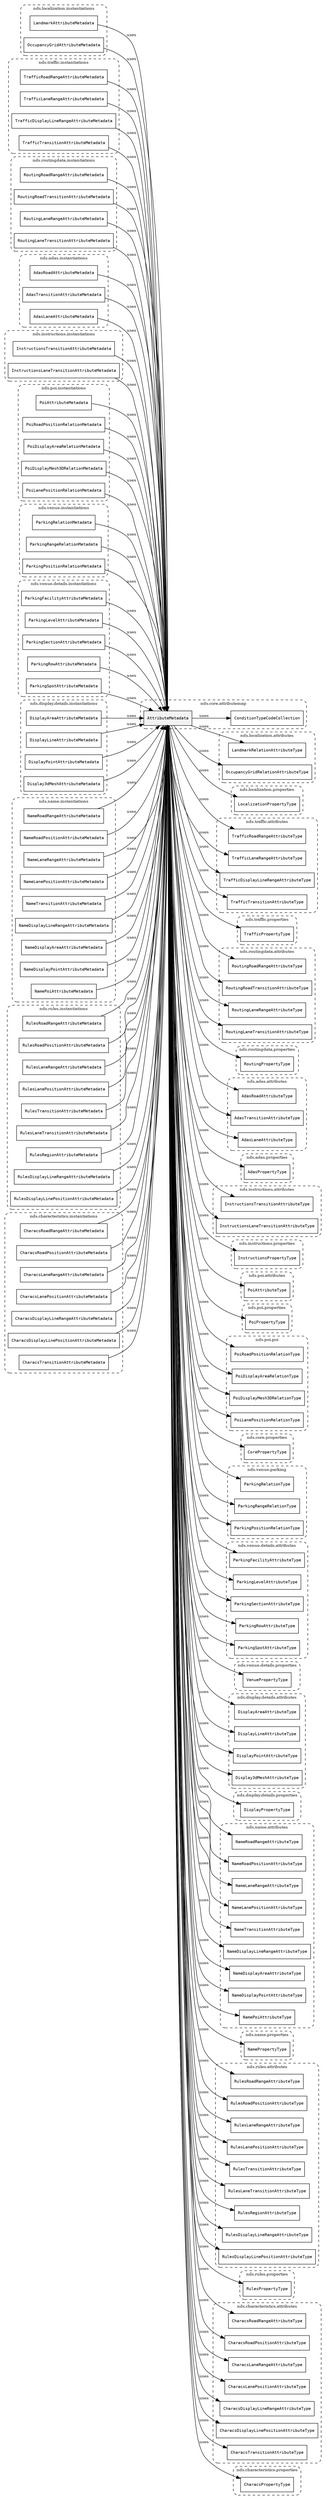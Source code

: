 /**
 * This dot file creates symbol collaboration diagram for AttributeMetadata.
 */
digraph ZSERIO
{
    node [shape=box, fontsize=10];
    rankdir="LR";
    fontsize=10;
    tooltip="AttributeMetadata collaboration diagram";

    subgraph "cluster_nds.core.attributemap"
    {
        style="dashed, rounded";
        label="nds.core.attributemap";
        tooltip="Package nds.core.attributemap";
        href="../../../content/packages/nds.core.attributemap.html#Package-nds-core-attributemap";
        target="_parent";

        "AttributeMetadata" [style="filled", fillcolor="#0000000D", target="_parent", label=<<font face="monospace"><table align="center" border="0" cellspacing="0" cellpadding="0"><tr><td href="../../../content/packages/nds.core.attributemap.html#Structure-AttributeMetadata" title="Structure defined in nds.core.attributemap">AttributeMetadata</td></tr></table></font>>];
        "ConditionTypeCodeCollection" [target="_parent", label=<<font face="monospace"><table align="center" border="0" cellspacing="0" cellpadding="0"><tr><td href="../../../content/packages/nds.core.attributemap.html#Structure-ConditionTypeCodeCollection" title="Structure defined in nds.core.attributemap">ConditionTypeCodeCollection</td></tr></table></font>>];
    }

    subgraph "cluster_nds.localization.attributes"
    {
        style="dashed, rounded";
        label="nds.localization.attributes";
        tooltip="Package nds.localization.attributes";
        href="../../../content/packages/nds.localization.attributes.html#Package-nds-localization-attributes";
        target="_parent";

        "LandmarkRelationAttributeType" [target="_parent", label=<<font face="monospace"><table align="center" border="0" cellspacing="0" cellpadding="0"><tr><td href="../../../content/packages/nds.localization.attributes.html#Enum-LandmarkRelationAttributeType" title="Enum defined in nds.localization.attributes">LandmarkRelationAttributeType</td></tr></table></font>>];
        "OccupancyGridRelationAttributeType" [target="_parent", label=<<font face="monospace"><table align="center" border="0" cellspacing="0" cellpadding="0"><tr><td href="../../../content/packages/nds.localization.attributes.html#Enum-OccupancyGridRelationAttributeType" title="Enum defined in nds.localization.attributes">OccupancyGridRelationAttributeType</td></tr></table></font>>];
    }

    subgraph "cluster_nds.localization.properties"
    {
        style="dashed, rounded";
        label="nds.localization.properties";
        tooltip="Package nds.localization.properties";
        href="../../../content/packages/nds.localization.properties.html#Package-nds-localization-properties";
        target="_parent";

        "LocalizationPropertyType" [target="_parent", label=<<font face="monospace"><table align="center" border="0" cellspacing="0" cellpadding="0"><tr><td href="../../../content/packages/nds.localization.properties.html#Structure-LocalizationPropertyType" title="Structure defined in nds.localization.properties">LocalizationPropertyType</td></tr></table></font>>];
    }

    subgraph "cluster_nds.traffic.attributes"
    {
        style="dashed, rounded";
        label="nds.traffic.attributes";
        tooltip="Package nds.traffic.attributes";
        href="../../../content/packages/nds.traffic.attributes.html#Package-nds-traffic-attributes";
        target="_parent";

        "TrafficRoadRangeAttributeType" [target="_parent", label=<<font face="monospace"><table align="center" border="0" cellspacing="0" cellpadding="0"><tr><td href="../../../content/packages/nds.traffic.attributes.html#Enum-TrafficRoadRangeAttributeType" title="Enum defined in nds.traffic.attributes">TrafficRoadRangeAttributeType</td></tr></table></font>>];
        "TrafficLaneRangeAttributeType" [target="_parent", label=<<font face="monospace"><table align="center" border="0" cellspacing="0" cellpadding="0"><tr><td href="../../../content/packages/nds.traffic.attributes.html#Enum-TrafficLaneRangeAttributeType" title="Enum defined in nds.traffic.attributes">TrafficLaneRangeAttributeType</td></tr></table></font>>];
        "TrafficDisplayLineRangeAttributeType" [target="_parent", label=<<font face="monospace"><table align="center" border="0" cellspacing="0" cellpadding="0"><tr><td href="../../../content/packages/nds.traffic.attributes.html#Enum-TrafficDisplayLineRangeAttributeType" title="Enum defined in nds.traffic.attributes">TrafficDisplayLineRangeAttributeType</td></tr></table></font>>];
        "TrafficTransitionAttributeType" [target="_parent", label=<<font face="monospace"><table align="center" border="0" cellspacing="0" cellpadding="0"><tr><td href="../../../content/packages/nds.traffic.attributes.html#Enum-TrafficTransitionAttributeType" title="Enum defined in nds.traffic.attributes">TrafficTransitionAttributeType</td></tr></table></font>>];
    }

    subgraph "cluster_nds.traffic.properties"
    {
        style="dashed, rounded";
        label="nds.traffic.properties";
        tooltip="Package nds.traffic.properties";
        href="../../../content/packages/nds.traffic.properties.html#Package-nds-traffic-properties";
        target="_parent";

        "TrafficPropertyType" [target="_parent", label=<<font face="monospace"><table align="center" border="0" cellspacing="0" cellpadding="0"><tr><td href="../../../content/packages/nds.traffic.properties.html#Structure-TrafficPropertyType" title="Structure defined in nds.traffic.properties">TrafficPropertyType</td></tr></table></font>>];
    }

    subgraph "cluster_nds.routingdata.attributes"
    {
        style="dashed, rounded";
        label="nds.routingdata.attributes";
        tooltip="Package nds.routingdata.attributes";
        href="../../../content/packages/nds.routingdata.attributes.html#Package-nds-routingdata-attributes";
        target="_parent";

        "RoutingRoadRangeAttributeType" [target="_parent", label=<<font face="monospace"><table align="center" border="0" cellspacing="0" cellpadding="0"><tr><td href="../../../content/packages/nds.routingdata.attributes.html#Enum-RoutingRoadRangeAttributeType" title="Enum defined in nds.routingdata.attributes">RoutingRoadRangeAttributeType</td></tr></table></font>>];
        "RoutingRoadTransitionAttributeType" [target="_parent", label=<<font face="monospace"><table align="center" border="0" cellspacing="0" cellpadding="0"><tr><td href="../../../content/packages/nds.routingdata.attributes.html#Enum-RoutingRoadTransitionAttributeType" title="Enum defined in nds.routingdata.attributes">RoutingRoadTransitionAttributeType</td></tr></table></font>>];
        "RoutingLaneRangeAttributeType" [target="_parent", label=<<font face="monospace"><table align="center" border="0" cellspacing="0" cellpadding="0"><tr><td href="../../../content/packages/nds.routingdata.attributes.html#Enum-RoutingLaneRangeAttributeType" title="Enum defined in nds.routingdata.attributes">RoutingLaneRangeAttributeType</td></tr></table></font>>];
        "RoutingLaneTransitionAttributeType" [target="_parent", label=<<font face="monospace"><table align="center" border="0" cellspacing="0" cellpadding="0"><tr><td href="../../../content/packages/nds.routingdata.attributes.html#Enum-RoutingLaneTransitionAttributeType" title="Enum defined in nds.routingdata.attributes">RoutingLaneTransitionAttributeType</td></tr></table></font>>];
    }

    subgraph "cluster_nds.routingdata.properties"
    {
        style="dashed, rounded";
        label="nds.routingdata.properties";
        tooltip="Package nds.routingdata.properties";
        href="../../../content/packages/nds.routingdata.properties.html#Package-nds-routingdata-properties";
        target="_parent";

        "RoutingPropertyType" [target="_parent", label=<<font face="monospace"><table align="center" border="0" cellspacing="0" cellpadding="0"><tr><td href="../../../content/packages/nds.routingdata.properties.html#Structure-RoutingPropertyType" title="Structure defined in nds.routingdata.properties">RoutingPropertyType</td></tr></table></font>>];
    }

    subgraph "cluster_nds.adas.attributes"
    {
        style="dashed, rounded";
        label="nds.adas.attributes";
        tooltip="Package nds.adas.attributes";
        href="../../../content/packages/nds.adas.attributes.html#Package-nds-adas-attributes";
        target="_parent";

        "AdasRoadAttributeType" [target="_parent", label=<<font face="monospace"><table align="center" border="0" cellspacing="0" cellpadding="0"><tr><td href="../../../content/packages/nds.adas.attributes.html#Enum-AdasRoadAttributeType" title="Enum defined in nds.adas.attributes">AdasRoadAttributeType</td></tr></table></font>>];
        "AdasTransitionAttributeType" [target="_parent", label=<<font face="monospace"><table align="center" border="0" cellspacing="0" cellpadding="0"><tr><td href="../../../content/packages/nds.adas.attributes.html#Enum-AdasTransitionAttributeType" title="Enum defined in nds.adas.attributes">AdasTransitionAttributeType</td></tr></table></font>>];
        "AdasLaneAttributeType" [target="_parent", label=<<font face="monospace"><table align="center" border="0" cellspacing="0" cellpadding="0"><tr><td href="../../../content/packages/nds.adas.attributes.html#Enum-AdasLaneAttributeType" title="Enum defined in nds.adas.attributes">AdasLaneAttributeType</td></tr></table></font>>];
    }

    subgraph "cluster_nds.adas.properties"
    {
        style="dashed, rounded";
        label="nds.adas.properties";
        tooltip="Package nds.adas.properties";
        href="../../../content/packages/nds.adas.properties.html#Package-nds-adas-properties";
        target="_parent";

        "AdasPropertyType" [target="_parent", label=<<font face="monospace"><table align="center" border="0" cellspacing="0" cellpadding="0"><tr><td href="../../../content/packages/nds.adas.properties.html#Structure-AdasPropertyType" title="Structure defined in nds.adas.properties">AdasPropertyType</td></tr></table></font>>];
    }

    subgraph "cluster_nds.instructions.attributes"
    {
        style="dashed, rounded";
        label="nds.instructions.attributes";
        tooltip="Package nds.instructions.attributes";
        href="../../../content/packages/nds.instructions.attributes.html#Package-nds-instructions-attributes";
        target="_parent";

        "InstructionsTransitionAttributeType" [target="_parent", label=<<font face="monospace"><table align="center" border="0" cellspacing="0" cellpadding="0"><tr><td href="../../../content/packages/nds.instructions.attributes.html#Enum-InstructionsTransitionAttributeType" title="Enum defined in nds.instructions.attributes">InstructionsTransitionAttributeType</td></tr></table></font>>];
        "InstructionsLaneTransitionAttributeType" [target="_parent", label=<<font face="monospace"><table align="center" border="0" cellspacing="0" cellpadding="0"><tr><td href="../../../content/packages/nds.instructions.attributes.html#Enum-InstructionsLaneTransitionAttributeType" title="Enum defined in nds.instructions.attributes">InstructionsLaneTransitionAttributeType</td></tr></table></font>>];
    }

    subgraph "cluster_nds.instructions.properties"
    {
        style="dashed, rounded";
        label="nds.instructions.properties";
        tooltip="Package nds.instructions.properties";
        href="../../../content/packages/nds.instructions.properties.html#Package-nds-instructions-properties";
        target="_parent";

        "InstructionsPropertyType" [target="_parent", label=<<font face="monospace"><table align="center" border="0" cellspacing="0" cellpadding="0"><tr><td href="../../../content/packages/nds.instructions.properties.html#Structure-InstructionsPropertyType" title="Structure defined in nds.instructions.properties">InstructionsPropertyType</td></tr></table></font>>];
    }

    subgraph "cluster_nds.poi.attributes"
    {
        style="dashed, rounded";
        label="nds.poi.attributes";
        tooltip="Package nds.poi.attributes";
        href="../../../content/packages/nds.poi.attributes.html#Package-nds-poi-attributes";
        target="_parent";

        "PoiAttributeType" [target="_parent", label=<<font face="monospace"><table align="center" border="0" cellspacing="0" cellpadding="0"><tr><td href="../../../content/packages/nds.poi.attributes.html#Enum-PoiAttributeType" title="Enum defined in nds.poi.attributes">PoiAttributeType</td></tr></table></font>>];
    }

    subgraph "cluster_nds.poi.properties"
    {
        style="dashed, rounded";
        label="nds.poi.properties";
        tooltip="Package nds.poi.properties";
        href="../../../content/packages/nds.poi.properties.html#Package-nds-poi-properties";
        target="_parent";

        "PoiPropertyType" [target="_parent", label=<<font face="monospace"><table align="center" border="0" cellspacing="0" cellpadding="0"><tr><td href="../../../content/packages/nds.poi.properties.html#Structure-PoiPropertyType" title="Structure defined in nds.poi.properties">PoiPropertyType</td></tr></table></font>>];
    }

    subgraph "cluster_nds.poi.poi"
    {
        style="dashed, rounded";
        label="nds.poi.poi";
        tooltip="Package nds.poi.poi";
        href="../../../content/packages/nds.poi.poi.html#Package-nds-poi-poi";
        target="_parent";

        "PoiRoadPositionRelationType" [target="_parent", label=<<font face="monospace"><table align="center" border="0" cellspacing="0" cellpadding="0"><tr><td href="../../../content/packages/nds.poi.poi.html#Enum-PoiRoadPositionRelationType" title="Enum defined in nds.poi.poi">PoiRoadPositionRelationType</td></tr></table></font>>];
        "PoiDisplayAreaRelationType" [target="_parent", label=<<font face="monospace"><table align="center" border="0" cellspacing="0" cellpadding="0"><tr><td href="../../../content/packages/nds.poi.poi.html#Enum-PoiDisplayAreaRelationType" title="Enum defined in nds.poi.poi">PoiDisplayAreaRelationType</td></tr></table></font>>];
        "PoiDisplayMesh3DRelationType" [target="_parent", label=<<font face="monospace"><table align="center" border="0" cellspacing="0" cellpadding="0"><tr><td href="../../../content/packages/nds.poi.poi.html#Enum-PoiDisplayMesh3DRelationType" title="Enum defined in nds.poi.poi">PoiDisplayMesh3DRelationType</td></tr></table></font>>];
        "PoiLanePositionRelationType" [target="_parent", label=<<font face="monospace"><table align="center" border="0" cellspacing="0" cellpadding="0"><tr><td href="../../../content/packages/nds.poi.poi.html#Enum-PoiLanePositionRelationType" title="Enum defined in nds.poi.poi">PoiLanePositionRelationType</td></tr></table></font>>];
    }

    subgraph "cluster_nds.core.properties"
    {
        style="dashed, rounded";
        label="nds.core.properties";
        tooltip="Package nds.core.properties";
        href="../../../content/packages/nds.core.properties.html#Package-nds-core-properties";
        target="_parent";

        "CorePropertyType" [target="_parent", label=<<font face="monospace"><table align="center" border="0" cellspacing="0" cellpadding="0"><tr><td href="../../../content/packages/nds.core.properties.html#Enum-CorePropertyType" title="Enum defined in nds.core.properties">CorePropertyType</td></tr></table></font>>];
    }

    subgraph "cluster_nds.venue.parking"
    {
        style="dashed, rounded";
        label="nds.venue.parking";
        tooltip="Package nds.venue.parking";
        href="../../../content/packages/nds.venue.parking.html#Package-nds-venue-parking";
        target="_parent";

        "ParkingRelationType" [target="_parent", label=<<font face="monospace"><table align="center" border="0" cellspacing="0" cellpadding="0"><tr><td href="../../../content/packages/nds.venue.parking.html#Enum-ParkingRelationType" title="Enum defined in nds.venue.parking">ParkingRelationType</td></tr></table></font>>];
        "ParkingRangeRelationType" [target="_parent", label=<<font face="monospace"><table align="center" border="0" cellspacing="0" cellpadding="0"><tr><td href="../../../content/packages/nds.venue.parking.html#Enum-ParkingRangeRelationType" title="Enum defined in nds.venue.parking">ParkingRangeRelationType</td></tr></table></font>>];
        "ParkingPositionRelationType" [target="_parent", label=<<font face="monospace"><table align="center" border="0" cellspacing="0" cellpadding="0"><tr><td href="../../../content/packages/nds.venue.parking.html#Enum-ParkingPositionRelationType" title="Enum defined in nds.venue.parking">ParkingPositionRelationType</td></tr></table></font>>];
    }

    subgraph "cluster_nds.venue.details.attributes"
    {
        style="dashed, rounded";
        label="nds.venue.details.attributes";
        tooltip="Package nds.venue.details.attributes";
        href="../../../content/packages/nds.venue.details.attributes.html#Package-nds-venue-details-attributes";
        target="_parent";

        "ParkingFacilityAttributeType" [target="_parent", label=<<font face="monospace"><table align="center" border="0" cellspacing="0" cellpadding="0"><tr><td href="../../../content/packages/nds.venue.details.attributes.html#Enum-ParkingFacilityAttributeType" title="Enum defined in nds.venue.details.attributes">ParkingFacilityAttributeType</td></tr></table></font>>];
        "ParkingLevelAttributeType" [target="_parent", label=<<font face="monospace"><table align="center" border="0" cellspacing="0" cellpadding="0"><tr><td href="../../../content/packages/nds.venue.details.attributes.html#Enum-ParkingLevelAttributeType" title="Enum defined in nds.venue.details.attributes">ParkingLevelAttributeType</td></tr></table></font>>];
        "ParkingSectionAttributeType" [target="_parent", label=<<font face="monospace"><table align="center" border="0" cellspacing="0" cellpadding="0"><tr><td href="../../../content/packages/nds.venue.details.attributes.html#Enum-ParkingSectionAttributeType" title="Enum defined in nds.venue.details.attributes">ParkingSectionAttributeType</td></tr></table></font>>];
        "ParkingRowAttributeType" [target="_parent", label=<<font face="monospace"><table align="center" border="0" cellspacing="0" cellpadding="0"><tr><td href="../../../content/packages/nds.venue.details.attributes.html#Enum-ParkingRowAttributeType" title="Enum defined in nds.venue.details.attributes">ParkingRowAttributeType</td></tr></table></font>>];
        "ParkingSpotAttributeType" [target="_parent", label=<<font face="monospace"><table align="center" border="0" cellspacing="0" cellpadding="0"><tr><td href="../../../content/packages/nds.venue.details.attributes.html#Enum-ParkingSpotAttributeType" title="Enum defined in nds.venue.details.attributes">ParkingSpotAttributeType</td></tr></table></font>>];
    }

    subgraph "cluster_nds.venue.details.properties"
    {
        style="dashed, rounded";
        label="nds.venue.details.properties";
        tooltip="Package nds.venue.details.properties";
        href="../../../content/packages/nds.venue.details.properties.html#Package-nds-venue-details-properties";
        target="_parent";

        "VenuePropertyType" [target="_parent", label=<<font face="monospace"><table align="center" border="0" cellspacing="0" cellpadding="0"><tr><td href="../../../content/packages/nds.venue.details.properties.html#Structure-VenuePropertyType" title="Structure defined in nds.venue.details.properties">VenuePropertyType</td></tr></table></font>>];
    }

    subgraph "cluster_nds.display.details.attributes"
    {
        style="dashed, rounded";
        label="nds.display.details.attributes";
        tooltip="Package nds.display.details.attributes";
        href="../../../content/packages/nds.display.details.attributes.html#Package-nds-display-details-attributes";
        target="_parent";

        "DisplayAreaAttributeType" [target="_parent", label=<<font face="monospace"><table align="center" border="0" cellspacing="0" cellpadding="0"><tr><td href="../../../content/packages/nds.display.details.attributes.html#Enum-DisplayAreaAttributeType" title="Enum defined in nds.display.details.attributes">DisplayAreaAttributeType</td></tr></table></font>>];
        "DisplayLineAttributeType" [target="_parent", label=<<font face="monospace"><table align="center" border="0" cellspacing="0" cellpadding="0"><tr><td href="../../../content/packages/nds.display.details.attributes.html#Enum-DisplayLineAttributeType" title="Enum defined in nds.display.details.attributes">DisplayLineAttributeType</td></tr></table></font>>];
        "DisplayPointAttributeType" [target="_parent", label=<<font face="monospace"><table align="center" border="0" cellspacing="0" cellpadding="0"><tr><td href="../../../content/packages/nds.display.details.attributes.html#Enum-DisplayPointAttributeType" title="Enum defined in nds.display.details.attributes">DisplayPointAttributeType</td></tr></table></font>>];
        "Display3dMeshAttributeType" [target="_parent", label=<<font face="monospace"><table align="center" border="0" cellspacing="0" cellpadding="0"><tr><td href="../../../content/packages/nds.display.details.attributes.html#Enum-Display3dMeshAttributeType" title="Enum defined in nds.display.details.attributes">Display3dMeshAttributeType</td></tr></table></font>>];
    }

    subgraph "cluster_nds.display.details.properties"
    {
        style="dashed, rounded";
        label="nds.display.details.properties";
        tooltip="Package nds.display.details.properties";
        href="../../../content/packages/nds.display.details.properties.html#Package-nds-display-details-properties";
        target="_parent";

        "DisplayPropertyType" [target="_parent", label=<<font face="monospace"><table align="center" border="0" cellspacing="0" cellpadding="0"><tr><td href="../../../content/packages/nds.display.details.properties.html#Structure-DisplayPropertyType" title="Structure defined in nds.display.details.properties">DisplayPropertyType</td></tr></table></font>>];
    }

    subgraph "cluster_nds.name.attributes"
    {
        style="dashed, rounded";
        label="nds.name.attributes";
        tooltip="Package nds.name.attributes";
        href="../../../content/packages/nds.name.attributes.html#Package-nds-name-attributes";
        target="_parent";

        "NameRoadRangeAttributeType" [target="_parent", label=<<font face="monospace"><table align="center" border="0" cellspacing="0" cellpadding="0"><tr><td href="../../../content/packages/nds.name.attributes.html#Enum-NameRoadRangeAttributeType" title="Enum defined in nds.name.attributes">NameRoadRangeAttributeType</td></tr></table></font>>];
        "NameRoadPositionAttributeType" [target="_parent", label=<<font face="monospace"><table align="center" border="0" cellspacing="0" cellpadding="0"><tr><td href="../../../content/packages/nds.name.attributes.html#Enum-NameRoadPositionAttributeType" title="Enum defined in nds.name.attributes">NameRoadPositionAttributeType</td></tr></table></font>>];
        "NameLaneRangeAttributeType" [target="_parent", label=<<font face="monospace"><table align="center" border="0" cellspacing="0" cellpadding="0"><tr><td href="../../../content/packages/nds.name.attributes.html#Enum-NameLaneRangeAttributeType" title="Enum defined in nds.name.attributes">NameLaneRangeAttributeType</td></tr></table></font>>];
        "NameLanePositionAttributeType" [target="_parent", label=<<font face="monospace"><table align="center" border="0" cellspacing="0" cellpadding="0"><tr><td href="../../../content/packages/nds.name.attributes.html#Enum-NameLanePositionAttributeType" title="Enum defined in nds.name.attributes">NameLanePositionAttributeType</td></tr></table></font>>];
        "NameTransitionAttributeType" [target="_parent", label=<<font face="monospace"><table align="center" border="0" cellspacing="0" cellpadding="0"><tr><td href="../../../content/packages/nds.name.attributes.html#Enum-NameTransitionAttributeType" title="Enum defined in nds.name.attributes">NameTransitionAttributeType</td></tr></table></font>>];
        "NameDisplayLineRangeAttributeType" [target="_parent", label=<<font face="monospace"><table align="center" border="0" cellspacing="0" cellpadding="0"><tr><td href="../../../content/packages/nds.name.attributes.html#Enum-NameDisplayLineRangeAttributeType" title="Enum defined in nds.name.attributes">NameDisplayLineRangeAttributeType</td></tr></table></font>>];
        "NameDisplayAreaAttributeType" [target="_parent", label=<<font face="monospace"><table align="center" border="0" cellspacing="0" cellpadding="0"><tr><td href="../../../content/packages/nds.name.attributes.html#Enum-NameDisplayAreaAttributeType" title="Enum defined in nds.name.attributes">NameDisplayAreaAttributeType</td></tr></table></font>>];
        "NameDisplayPointAttributeType" [target="_parent", label=<<font face="monospace"><table align="center" border="0" cellspacing="0" cellpadding="0"><tr><td href="../../../content/packages/nds.name.attributes.html#Enum-NameDisplayPointAttributeType" title="Enum defined in nds.name.attributes">NameDisplayPointAttributeType</td></tr></table></font>>];
        "NamePoiAttributeType" [target="_parent", label=<<font face="monospace"><table align="center" border="0" cellspacing="0" cellpadding="0"><tr><td href="../../../content/packages/nds.name.attributes.html#Enum-NamePoiAttributeType" title="Enum defined in nds.name.attributes">NamePoiAttributeType</td></tr></table></font>>];
    }

    subgraph "cluster_nds.name.properties"
    {
        style="dashed, rounded";
        label="nds.name.properties";
        tooltip="Package nds.name.properties";
        href="../../../content/packages/nds.name.properties.html#Package-nds-name-properties";
        target="_parent";

        "NamePropertyType" [target="_parent", label=<<font face="monospace"><table align="center" border="0" cellspacing="0" cellpadding="0"><tr><td href="../../../content/packages/nds.name.properties.html#Structure-NamePropertyType" title="Structure defined in nds.name.properties">NamePropertyType</td></tr></table></font>>];
    }

    subgraph "cluster_nds.rules.attributes"
    {
        style="dashed, rounded";
        label="nds.rules.attributes";
        tooltip="Package nds.rules.attributes";
        href="../../../content/packages/nds.rules.attributes.html#Package-nds-rules-attributes";
        target="_parent";

        "RulesRoadRangeAttributeType" [target="_parent", label=<<font face="monospace"><table align="center" border="0" cellspacing="0" cellpadding="0"><tr><td href="../../../content/packages/nds.rules.attributes.html#Enum-RulesRoadRangeAttributeType" title="Enum defined in nds.rules.attributes">RulesRoadRangeAttributeType</td></tr></table></font>>];
        "RulesRoadPositionAttributeType" [target="_parent", label=<<font face="monospace"><table align="center" border="0" cellspacing="0" cellpadding="0"><tr><td href="../../../content/packages/nds.rules.attributes.html#Enum-RulesRoadPositionAttributeType" title="Enum defined in nds.rules.attributes">RulesRoadPositionAttributeType</td></tr></table></font>>];
        "RulesLaneRangeAttributeType" [target="_parent", label=<<font face="monospace"><table align="center" border="0" cellspacing="0" cellpadding="0"><tr><td href="../../../content/packages/nds.rules.attributes.html#Enum-RulesLaneRangeAttributeType" title="Enum defined in nds.rules.attributes">RulesLaneRangeAttributeType</td></tr></table></font>>];
        "RulesLanePositionAttributeType" [target="_parent", label=<<font face="monospace"><table align="center" border="0" cellspacing="0" cellpadding="0"><tr><td href="../../../content/packages/nds.rules.attributes.html#Enum-RulesLanePositionAttributeType" title="Enum defined in nds.rules.attributes">RulesLanePositionAttributeType</td></tr></table></font>>];
        "RulesTransitionAttributeType" [target="_parent", label=<<font face="monospace"><table align="center" border="0" cellspacing="0" cellpadding="0"><tr><td href="../../../content/packages/nds.rules.attributes.html#Enum-RulesTransitionAttributeType" title="Enum defined in nds.rules.attributes">RulesTransitionAttributeType</td></tr></table></font>>];
        "RulesLaneTransitionAttributeType" [target="_parent", label=<<font face="monospace"><table align="center" border="0" cellspacing="0" cellpadding="0"><tr><td href="../../../content/packages/nds.rules.attributes.html#Enum-RulesLaneTransitionAttributeType" title="Enum defined in nds.rules.attributes">RulesLaneTransitionAttributeType</td></tr></table></font>>];
        "RulesRegionAttributeType" [target="_parent", label=<<font face="monospace"><table align="center" border="0" cellspacing="0" cellpadding="0"><tr><td href="../../../content/packages/nds.rules.attributes.html#Enum-RulesRegionAttributeType" title="Enum defined in nds.rules.attributes">RulesRegionAttributeType</td></tr></table></font>>];
        "RulesDisplayLineRangeAttributeType" [target="_parent", label=<<font face="monospace"><table align="center" border="0" cellspacing="0" cellpadding="0"><tr><td href="../../../content/packages/nds.rules.attributes.html#Enum-RulesDisplayLineRangeAttributeType" title="Enum defined in nds.rules.attributes">RulesDisplayLineRangeAttributeType</td></tr></table></font>>];
        "RulesDisplayLinePositionAttributeType" [target="_parent", label=<<font face="monospace"><table align="center" border="0" cellspacing="0" cellpadding="0"><tr><td href="../../../content/packages/nds.rules.attributes.html#Enum-RulesDisplayLinePositionAttributeType" title="Enum defined in nds.rules.attributes">RulesDisplayLinePositionAttributeType</td></tr></table></font>>];
    }

    subgraph "cluster_nds.rules.properties"
    {
        style="dashed, rounded";
        label="nds.rules.properties";
        tooltip="Package nds.rules.properties";
        href="../../../content/packages/nds.rules.properties.html#Package-nds-rules-properties";
        target="_parent";

        "RulesPropertyType" [target="_parent", label=<<font face="monospace"><table align="center" border="0" cellspacing="0" cellpadding="0"><tr><td href="../../../content/packages/nds.rules.properties.html#Structure-RulesPropertyType" title="Structure defined in nds.rules.properties">RulesPropertyType</td></tr></table></font>>];
    }

    subgraph "cluster_nds.characteristics.attributes"
    {
        style="dashed, rounded";
        label="nds.characteristics.attributes";
        tooltip="Package nds.characteristics.attributes";
        href="../../../content/packages/nds.characteristics.attributes.html#Package-nds-characteristics-attributes";
        target="_parent";

        "CharacsRoadRangeAttributeType" [target="_parent", label=<<font face="monospace"><table align="center" border="0" cellspacing="0" cellpadding="0"><tr><td href="../../../content/packages/nds.characteristics.attributes.html#Enum-CharacsRoadRangeAttributeType" title="Enum defined in nds.characteristics.attributes">CharacsRoadRangeAttributeType</td></tr></table></font>>];
        "CharacsRoadPositionAttributeType" [target="_parent", label=<<font face="monospace"><table align="center" border="0" cellspacing="0" cellpadding="0"><tr><td href="../../../content/packages/nds.characteristics.attributes.html#Enum-CharacsRoadPositionAttributeType" title="Enum defined in nds.characteristics.attributes">CharacsRoadPositionAttributeType</td></tr></table></font>>];
        "CharacsLaneRangeAttributeType" [target="_parent", label=<<font face="monospace"><table align="center" border="0" cellspacing="0" cellpadding="0"><tr><td href="../../../content/packages/nds.characteristics.attributes.html#Enum-CharacsLaneRangeAttributeType" title="Enum defined in nds.characteristics.attributes">CharacsLaneRangeAttributeType</td></tr></table></font>>];
        "CharacsLanePositionAttributeType" [target="_parent", label=<<font face="monospace"><table align="center" border="0" cellspacing="0" cellpadding="0"><tr><td href="../../../content/packages/nds.characteristics.attributes.html#Enum-CharacsLanePositionAttributeType" title="Enum defined in nds.characteristics.attributes">CharacsLanePositionAttributeType</td></tr></table></font>>];
        "CharacsDisplayLineRangeAttributeType" [target="_parent", label=<<font face="monospace"><table align="center" border="0" cellspacing="0" cellpadding="0"><tr><td href="../../../content/packages/nds.characteristics.attributes.html#Enum-CharacsDisplayLineRangeAttributeType" title="Enum defined in nds.characteristics.attributes">CharacsDisplayLineRangeAttributeType</td></tr></table></font>>];
        "CharacsDisplayLinePositionAttributeType" [target="_parent", label=<<font face="monospace"><table align="center" border="0" cellspacing="0" cellpadding="0"><tr><td href="../../../content/packages/nds.characteristics.attributes.html#Enum-CharacsDisplayLinePositionAttributeType" title="Enum defined in nds.characteristics.attributes">CharacsDisplayLinePositionAttributeType</td></tr></table></font>>];
        "CharacsTransitionAttributeType" [target="_parent", label=<<font face="monospace"><table align="center" border="0" cellspacing="0" cellpadding="0"><tr><td href="../../../content/packages/nds.characteristics.attributes.html#Enum-CharacsTransitionAttributeType" title="Enum defined in nds.characteristics.attributes">CharacsTransitionAttributeType</td></tr></table></font>>];
    }

    subgraph "cluster_nds.characteristics.properties"
    {
        style="dashed, rounded";
        label="nds.characteristics.properties";
        tooltip="Package nds.characteristics.properties";
        href="../../../content/packages/nds.characteristics.properties.html#Package-nds-characteristics-properties";
        target="_parent";

        "CharacsPropertyType" [target="_parent", label=<<font face="monospace"><table align="center" border="0" cellspacing="0" cellpadding="0"><tr><td href="../../../content/packages/nds.characteristics.properties.html#Structure-CharacsPropertyType" title="Structure defined in nds.characteristics.properties">CharacsPropertyType</td></tr></table></font>>];
    }

    subgraph "cluster_nds.localization.instantiations"
    {
        style="dashed, rounded";
        label="nds.localization.instantiations";
        tooltip="Package nds.localization.instantiations";
        href="../../../content/packages/nds.localization.instantiations.html#Package-nds-localization-instantiations";
        target="_parent";

        "LandmarkAttributeMetadata" [target="_parent", label=<<font face="monospace"><table align="center" border="0" cellspacing="0" cellpadding="0"><tr><td href="../../../content/packages/nds.localization.instantiations.html#InstantiateType-LandmarkAttributeMetadata" title="InstantiateType defined in nds.localization.instantiations">LandmarkAttributeMetadata</td></tr></table></font>>];
        "OccupancyGridAttributeMetadata" [target="_parent", label=<<font face="monospace"><table align="center" border="0" cellspacing="0" cellpadding="0"><tr><td href="../../../content/packages/nds.localization.instantiations.html#InstantiateType-OccupancyGridAttributeMetadata" title="InstantiateType defined in nds.localization.instantiations">OccupancyGridAttributeMetadata</td></tr></table></font>>];
    }

    subgraph "cluster_nds.traffic.instantiations"
    {
        style="dashed, rounded";
        label="nds.traffic.instantiations";
        tooltip="Package nds.traffic.instantiations";
        href="../../../content/packages/nds.traffic.instantiations.html#Package-nds-traffic-instantiations";
        target="_parent";

        "TrafficRoadRangeAttributeMetadata" [target="_parent", label=<<font face="monospace"><table align="center" border="0" cellspacing="0" cellpadding="0"><tr><td href="../../../content/packages/nds.traffic.instantiations.html#InstantiateType-TrafficRoadRangeAttributeMetadata" title="InstantiateType defined in nds.traffic.instantiations">TrafficRoadRangeAttributeMetadata</td></tr></table></font>>];
        "TrafficLaneRangeAttributeMetadata" [target="_parent", label=<<font face="monospace"><table align="center" border="0" cellspacing="0" cellpadding="0"><tr><td href="../../../content/packages/nds.traffic.instantiations.html#InstantiateType-TrafficLaneRangeAttributeMetadata" title="InstantiateType defined in nds.traffic.instantiations">TrafficLaneRangeAttributeMetadata</td></tr></table></font>>];
        "TrafficDisplayLineRangeAttributeMetadata" [target="_parent", label=<<font face="monospace"><table align="center" border="0" cellspacing="0" cellpadding="0"><tr><td href="../../../content/packages/nds.traffic.instantiations.html#InstantiateType-TrafficDisplayLineRangeAttributeMetadata" title="InstantiateType defined in nds.traffic.instantiations">TrafficDisplayLineRangeAttributeMetadata</td></tr></table></font>>];
        "TrafficTransitionAttributeMetadata" [target="_parent", label=<<font face="monospace"><table align="center" border="0" cellspacing="0" cellpadding="0"><tr><td href="../../../content/packages/nds.traffic.instantiations.html#InstantiateType-TrafficTransitionAttributeMetadata" title="InstantiateType defined in nds.traffic.instantiations">TrafficTransitionAttributeMetadata</td></tr></table></font>>];
    }

    subgraph "cluster_nds.routingdata.instantiations"
    {
        style="dashed, rounded";
        label="nds.routingdata.instantiations";
        tooltip="Package nds.routingdata.instantiations";
        href="../../../content/packages/nds.routingdata.instantiations.html#Package-nds-routingdata-instantiations";
        target="_parent";

        "RoutingRoadRangeAttributeMetadata" [target="_parent", label=<<font face="monospace"><table align="center" border="0" cellspacing="0" cellpadding="0"><tr><td href="../../../content/packages/nds.routingdata.instantiations.html#InstantiateType-RoutingRoadRangeAttributeMetadata" title="InstantiateType defined in nds.routingdata.instantiations">RoutingRoadRangeAttributeMetadata</td></tr></table></font>>];
        "RoutingRoadTransitionAttributeMetadata" [target="_parent", label=<<font face="monospace"><table align="center" border="0" cellspacing="0" cellpadding="0"><tr><td href="../../../content/packages/nds.routingdata.instantiations.html#InstantiateType-RoutingRoadTransitionAttributeMetadata" title="InstantiateType defined in nds.routingdata.instantiations">RoutingRoadTransitionAttributeMetadata</td></tr></table></font>>];
        "RoutingLaneRangeAttributeMetadata" [target="_parent", label=<<font face="monospace"><table align="center" border="0" cellspacing="0" cellpadding="0"><tr><td href="../../../content/packages/nds.routingdata.instantiations.html#InstantiateType-RoutingLaneRangeAttributeMetadata" title="InstantiateType defined in nds.routingdata.instantiations">RoutingLaneRangeAttributeMetadata</td></tr></table></font>>];
        "RoutingLaneTransitionAttributeMetadata" [target="_parent", label=<<font face="monospace"><table align="center" border="0" cellspacing="0" cellpadding="0"><tr><td href="../../../content/packages/nds.routingdata.instantiations.html#InstantiateType-RoutingLaneTransitionAttributeMetadata" title="InstantiateType defined in nds.routingdata.instantiations">RoutingLaneTransitionAttributeMetadata</td></tr></table></font>>];
    }

    subgraph "cluster_nds.adas.instantiations"
    {
        style="dashed, rounded";
        label="nds.adas.instantiations";
        tooltip="Package nds.adas.instantiations";
        href="../../../content/packages/nds.adas.instantiations.html#Package-nds-adas-instantiations";
        target="_parent";

        "AdasRoadAttributeMetadata" [target="_parent", label=<<font face="monospace"><table align="center" border="0" cellspacing="0" cellpadding="0"><tr><td href="../../../content/packages/nds.adas.instantiations.html#InstantiateType-AdasRoadAttributeMetadata" title="InstantiateType defined in nds.adas.instantiations">AdasRoadAttributeMetadata</td></tr></table></font>>];
        "AdasTransitionAttributeMetadata" [target="_parent", label=<<font face="monospace"><table align="center" border="0" cellspacing="0" cellpadding="0"><tr><td href="../../../content/packages/nds.adas.instantiations.html#InstantiateType-AdasTransitionAttributeMetadata" title="InstantiateType defined in nds.adas.instantiations">AdasTransitionAttributeMetadata</td></tr></table></font>>];
        "AdasLaneAttributeMetadata" [target="_parent", label=<<font face="monospace"><table align="center" border="0" cellspacing="0" cellpadding="0"><tr><td href="../../../content/packages/nds.adas.instantiations.html#InstantiateType-AdasLaneAttributeMetadata" title="InstantiateType defined in nds.adas.instantiations">AdasLaneAttributeMetadata</td></tr></table></font>>];
    }

    subgraph "cluster_nds.instructions.instantiations"
    {
        style="dashed, rounded";
        label="nds.instructions.instantiations";
        tooltip="Package nds.instructions.instantiations";
        href="../../../content/packages/nds.instructions.instantiations.html#Package-nds-instructions-instantiations";
        target="_parent";

        "InstructionsTransitionAttributeMetadata" [target="_parent", label=<<font face="monospace"><table align="center" border="0" cellspacing="0" cellpadding="0"><tr><td href="../../../content/packages/nds.instructions.instantiations.html#InstantiateType-InstructionsTransitionAttributeMetadata" title="InstantiateType defined in nds.instructions.instantiations">InstructionsTransitionAttributeMetadata</td></tr></table></font>>];
        "InstructionsLaneTransitionAttributeMetadata" [target="_parent", label=<<font face="monospace"><table align="center" border="0" cellspacing="0" cellpadding="0"><tr><td href="../../../content/packages/nds.instructions.instantiations.html#InstantiateType-InstructionsLaneTransitionAttributeMetadata" title="InstantiateType defined in nds.instructions.instantiations">InstructionsLaneTransitionAttributeMetadata</td></tr></table></font>>];
    }

    subgraph "cluster_nds.poi.instantiations"
    {
        style="dashed, rounded";
        label="nds.poi.instantiations";
        tooltip="Package nds.poi.instantiations";
        href="../../../content/packages/nds.poi.instantiations.html#Package-nds-poi-instantiations";
        target="_parent";

        "PoiAttributeMetadata" [target="_parent", label=<<font face="monospace"><table align="center" border="0" cellspacing="0" cellpadding="0"><tr><td href="../../../content/packages/nds.poi.instantiations.html#InstantiateType-PoiAttributeMetadata" title="InstantiateType defined in nds.poi.instantiations">PoiAttributeMetadata</td></tr></table></font>>];
        "PoiRoadPositionRelationMetadata" [target="_parent", label=<<font face="monospace"><table align="center" border="0" cellspacing="0" cellpadding="0"><tr><td href="../../../content/packages/nds.poi.instantiations.html#InstantiateType-PoiRoadPositionRelationMetadata" title="InstantiateType defined in nds.poi.instantiations">PoiRoadPositionRelationMetadata</td></tr></table></font>>];
        "PoiDisplayAreaRelationMetadata" [target="_parent", label=<<font face="monospace"><table align="center" border="0" cellspacing="0" cellpadding="0"><tr><td href="../../../content/packages/nds.poi.instantiations.html#InstantiateType-PoiDisplayAreaRelationMetadata" title="InstantiateType defined in nds.poi.instantiations">PoiDisplayAreaRelationMetadata</td></tr></table></font>>];
        "PoiDisplayMesh3DRelationMetadata" [target="_parent", label=<<font face="monospace"><table align="center" border="0" cellspacing="0" cellpadding="0"><tr><td href="../../../content/packages/nds.poi.instantiations.html#InstantiateType-PoiDisplayMesh3DRelationMetadata" title="InstantiateType defined in nds.poi.instantiations">PoiDisplayMesh3DRelationMetadata</td></tr></table></font>>];
        "PoiLanePositionRelationMetadata" [target="_parent", label=<<font face="monospace"><table align="center" border="0" cellspacing="0" cellpadding="0"><tr><td href="../../../content/packages/nds.poi.instantiations.html#InstantiateType-PoiLanePositionRelationMetadata" title="InstantiateType defined in nds.poi.instantiations">PoiLanePositionRelationMetadata</td></tr></table></font>>];
    }

    subgraph "cluster_nds.venue.instantiations"
    {
        style="dashed, rounded";
        label="nds.venue.instantiations";
        tooltip="Package nds.venue.instantiations";
        href="../../../content/packages/nds.venue.instantiations.html#Package-nds-venue-instantiations";
        target="_parent";

        "ParkingRelationMetadata" [target="_parent", label=<<font face="monospace"><table align="center" border="0" cellspacing="0" cellpadding="0"><tr><td href="../../../content/packages/nds.venue.instantiations.html#InstantiateType-ParkingRelationMetadata" title="InstantiateType defined in nds.venue.instantiations">ParkingRelationMetadata</td></tr></table></font>>];
        "ParkingRangeRelationMetadata" [target="_parent", label=<<font face="monospace"><table align="center" border="0" cellspacing="0" cellpadding="0"><tr><td href="../../../content/packages/nds.venue.instantiations.html#InstantiateType-ParkingRangeRelationMetadata" title="InstantiateType defined in nds.venue.instantiations">ParkingRangeRelationMetadata</td></tr></table></font>>];
        "ParkingPositionRelationMetadata" [target="_parent", label=<<font face="monospace"><table align="center" border="0" cellspacing="0" cellpadding="0"><tr><td href="../../../content/packages/nds.venue.instantiations.html#InstantiateType-ParkingPositionRelationMetadata" title="InstantiateType defined in nds.venue.instantiations">ParkingPositionRelationMetadata</td></tr></table></font>>];
    }

    subgraph "cluster_nds.venue.details.instantiations"
    {
        style="dashed, rounded";
        label="nds.venue.details.instantiations";
        tooltip="Package nds.venue.details.instantiations";
        href="../../../content/packages/nds.venue.details.instantiations.html#Package-nds-venue-details-instantiations";
        target="_parent";

        "ParkingFacilityAttributeMetadata" [target="_parent", label=<<font face="monospace"><table align="center" border="0" cellspacing="0" cellpadding="0"><tr><td href="../../../content/packages/nds.venue.details.instantiations.html#InstantiateType-ParkingFacilityAttributeMetadata" title="InstantiateType defined in nds.venue.details.instantiations">ParkingFacilityAttributeMetadata</td></tr></table></font>>];
        "ParkingLevelAttributeMetadata" [target="_parent", label=<<font face="monospace"><table align="center" border="0" cellspacing="0" cellpadding="0"><tr><td href="../../../content/packages/nds.venue.details.instantiations.html#InstantiateType-ParkingLevelAttributeMetadata" title="InstantiateType defined in nds.venue.details.instantiations">ParkingLevelAttributeMetadata</td></tr></table></font>>];
        "ParkingSectionAttributeMetadata" [target="_parent", label=<<font face="monospace"><table align="center" border="0" cellspacing="0" cellpadding="0"><tr><td href="../../../content/packages/nds.venue.details.instantiations.html#InstantiateType-ParkingSectionAttributeMetadata" title="InstantiateType defined in nds.venue.details.instantiations">ParkingSectionAttributeMetadata</td></tr></table></font>>];
        "ParkingRowAttributeMetadata" [target="_parent", label=<<font face="monospace"><table align="center" border="0" cellspacing="0" cellpadding="0"><tr><td href="../../../content/packages/nds.venue.details.instantiations.html#InstantiateType-ParkingRowAttributeMetadata" title="InstantiateType defined in nds.venue.details.instantiations">ParkingRowAttributeMetadata</td></tr></table></font>>];
        "ParkingSpotAttributeMetadata" [target="_parent", label=<<font face="monospace"><table align="center" border="0" cellspacing="0" cellpadding="0"><tr><td href="../../../content/packages/nds.venue.details.instantiations.html#InstantiateType-ParkingSpotAttributeMetadata" title="InstantiateType defined in nds.venue.details.instantiations">ParkingSpotAttributeMetadata</td></tr></table></font>>];
    }

    subgraph "cluster_nds.display.details.instantiations"
    {
        style="dashed, rounded";
        label="nds.display.details.instantiations";
        tooltip="Package nds.display.details.instantiations";
        href="../../../content/packages/nds.display.details.instantiations.html#Package-nds-display-details-instantiations";
        target="_parent";

        "DisplayAreaAttributeMetadata" [target="_parent", label=<<font face="monospace"><table align="center" border="0" cellspacing="0" cellpadding="0"><tr><td href="../../../content/packages/nds.display.details.instantiations.html#InstantiateType-DisplayAreaAttributeMetadata" title="InstantiateType defined in nds.display.details.instantiations">DisplayAreaAttributeMetadata</td></tr></table></font>>];
        "DisplayLineAttributeMetadata" [target="_parent", label=<<font face="monospace"><table align="center" border="0" cellspacing="0" cellpadding="0"><tr><td href="../../../content/packages/nds.display.details.instantiations.html#InstantiateType-DisplayLineAttributeMetadata" title="InstantiateType defined in nds.display.details.instantiations">DisplayLineAttributeMetadata</td></tr></table></font>>];
        "DisplayPointAttributeMetadata" [target="_parent", label=<<font face="monospace"><table align="center" border="0" cellspacing="0" cellpadding="0"><tr><td href="../../../content/packages/nds.display.details.instantiations.html#InstantiateType-DisplayPointAttributeMetadata" title="InstantiateType defined in nds.display.details.instantiations">DisplayPointAttributeMetadata</td></tr></table></font>>];
        "Display3dMeshAttributeMetadata" [target="_parent", label=<<font face="monospace"><table align="center" border="0" cellspacing="0" cellpadding="0"><tr><td href="../../../content/packages/nds.display.details.instantiations.html#InstantiateType-Display3dMeshAttributeMetadata" title="InstantiateType defined in nds.display.details.instantiations">Display3dMeshAttributeMetadata</td></tr></table></font>>];
    }

    subgraph "cluster_nds.name.instantiations"
    {
        style="dashed, rounded";
        label="nds.name.instantiations";
        tooltip="Package nds.name.instantiations";
        href="../../../content/packages/nds.name.instantiations.html#Package-nds-name-instantiations";
        target="_parent";

        "NameRoadRangeAttributeMetadata" [target="_parent", label=<<font face="monospace"><table align="center" border="0" cellspacing="0" cellpadding="0"><tr><td href="../../../content/packages/nds.name.instantiations.html#InstantiateType-NameRoadRangeAttributeMetadata" title="InstantiateType defined in nds.name.instantiations">NameRoadRangeAttributeMetadata</td></tr></table></font>>];
        "NameRoadPositionAttributeMetadata" [target="_parent", label=<<font face="monospace"><table align="center" border="0" cellspacing="0" cellpadding="0"><tr><td href="../../../content/packages/nds.name.instantiations.html#InstantiateType-NameRoadPositionAttributeMetadata" title="InstantiateType defined in nds.name.instantiations">NameRoadPositionAttributeMetadata</td></tr></table></font>>];
        "NameLaneRangeAttributeMetadata" [target="_parent", label=<<font face="monospace"><table align="center" border="0" cellspacing="0" cellpadding="0"><tr><td href="../../../content/packages/nds.name.instantiations.html#InstantiateType-NameLaneRangeAttributeMetadata" title="InstantiateType defined in nds.name.instantiations">NameLaneRangeAttributeMetadata</td></tr></table></font>>];
        "NameLanePositionAttributeMetadata" [target="_parent", label=<<font face="monospace"><table align="center" border="0" cellspacing="0" cellpadding="0"><tr><td href="../../../content/packages/nds.name.instantiations.html#InstantiateType-NameLanePositionAttributeMetadata" title="InstantiateType defined in nds.name.instantiations">NameLanePositionAttributeMetadata</td></tr></table></font>>];
        "NameTransitionAttributeMetadata" [target="_parent", label=<<font face="monospace"><table align="center" border="0" cellspacing="0" cellpadding="0"><tr><td href="../../../content/packages/nds.name.instantiations.html#InstantiateType-NameTransitionAttributeMetadata" title="InstantiateType defined in nds.name.instantiations">NameTransitionAttributeMetadata</td></tr></table></font>>];
        "NameDisplayLineRangeAttributeMetadata" [target="_parent", label=<<font face="monospace"><table align="center" border="0" cellspacing="0" cellpadding="0"><tr><td href="../../../content/packages/nds.name.instantiations.html#InstantiateType-NameDisplayLineRangeAttributeMetadata" title="InstantiateType defined in nds.name.instantiations">NameDisplayLineRangeAttributeMetadata</td></tr></table></font>>];
        "NameDisplayAreaAttributeMetadata" [target="_parent", label=<<font face="monospace"><table align="center" border="0" cellspacing="0" cellpadding="0"><tr><td href="../../../content/packages/nds.name.instantiations.html#InstantiateType-NameDisplayAreaAttributeMetadata" title="InstantiateType defined in nds.name.instantiations">NameDisplayAreaAttributeMetadata</td></tr></table></font>>];
        "NameDisplayPointAttributeMetadata" [target="_parent", label=<<font face="monospace"><table align="center" border="0" cellspacing="0" cellpadding="0"><tr><td href="../../../content/packages/nds.name.instantiations.html#InstantiateType-NameDisplayPointAttributeMetadata" title="InstantiateType defined in nds.name.instantiations">NameDisplayPointAttributeMetadata</td></tr></table></font>>];
        "NamePoiAttributeMetadata" [target="_parent", label=<<font face="monospace"><table align="center" border="0" cellspacing="0" cellpadding="0"><tr><td href="../../../content/packages/nds.name.instantiations.html#InstantiateType-NamePoiAttributeMetadata" title="InstantiateType defined in nds.name.instantiations">NamePoiAttributeMetadata</td></tr></table></font>>];
    }

    subgraph "cluster_nds.rules.instantiations"
    {
        style="dashed, rounded";
        label="nds.rules.instantiations";
        tooltip="Package nds.rules.instantiations";
        href="../../../content/packages/nds.rules.instantiations.html#Package-nds-rules-instantiations";
        target="_parent";

        "RulesRoadRangeAttributeMetadata" [target="_parent", label=<<font face="monospace"><table align="center" border="0" cellspacing="0" cellpadding="0"><tr><td href="../../../content/packages/nds.rules.instantiations.html#InstantiateType-RulesRoadRangeAttributeMetadata" title="InstantiateType defined in nds.rules.instantiations">RulesRoadRangeAttributeMetadata</td></tr></table></font>>];
        "RulesRoadPositionAttributeMetadata" [target="_parent", label=<<font face="monospace"><table align="center" border="0" cellspacing="0" cellpadding="0"><tr><td href="../../../content/packages/nds.rules.instantiations.html#InstantiateType-RulesRoadPositionAttributeMetadata" title="InstantiateType defined in nds.rules.instantiations">RulesRoadPositionAttributeMetadata</td></tr></table></font>>];
        "RulesLaneRangeAttributeMetadata" [target="_parent", label=<<font face="monospace"><table align="center" border="0" cellspacing="0" cellpadding="0"><tr><td href="../../../content/packages/nds.rules.instantiations.html#InstantiateType-RulesLaneRangeAttributeMetadata" title="InstantiateType defined in nds.rules.instantiations">RulesLaneRangeAttributeMetadata</td></tr></table></font>>];
        "RulesLanePositionAttributeMetadata" [target="_parent", label=<<font face="monospace"><table align="center" border="0" cellspacing="0" cellpadding="0"><tr><td href="../../../content/packages/nds.rules.instantiations.html#InstantiateType-RulesLanePositionAttributeMetadata" title="InstantiateType defined in nds.rules.instantiations">RulesLanePositionAttributeMetadata</td></tr></table></font>>];
        "RulesTransitionAttributeMetadata" [target="_parent", label=<<font face="monospace"><table align="center" border="0" cellspacing="0" cellpadding="0"><tr><td href="../../../content/packages/nds.rules.instantiations.html#InstantiateType-RulesTransitionAttributeMetadata" title="InstantiateType defined in nds.rules.instantiations">RulesTransitionAttributeMetadata</td></tr></table></font>>];
        "RulesLaneTransitionAttributeMetadata" [target="_parent", label=<<font face="monospace"><table align="center" border="0" cellspacing="0" cellpadding="0"><tr><td href="../../../content/packages/nds.rules.instantiations.html#InstantiateType-RulesLaneTransitionAttributeMetadata" title="InstantiateType defined in nds.rules.instantiations">RulesLaneTransitionAttributeMetadata</td></tr></table></font>>];
        "RulesRegionAttributeMetadata" [target="_parent", label=<<font face="monospace"><table align="center" border="0" cellspacing="0" cellpadding="0"><tr><td href="../../../content/packages/nds.rules.instantiations.html#InstantiateType-RulesRegionAttributeMetadata" title="InstantiateType defined in nds.rules.instantiations">RulesRegionAttributeMetadata</td></tr></table></font>>];
        "RulesDisplayLineRangeAttributeMetadata" [target="_parent", label=<<font face="monospace"><table align="center" border="0" cellspacing="0" cellpadding="0"><tr><td href="../../../content/packages/nds.rules.instantiations.html#InstantiateType-RulesDisplayLineRangeAttributeMetadata" title="InstantiateType defined in nds.rules.instantiations">RulesDisplayLineRangeAttributeMetadata</td></tr></table></font>>];
        "RulesDisplayLinePositionAttributeMetadata" [target="_parent", label=<<font face="monospace"><table align="center" border="0" cellspacing="0" cellpadding="0"><tr><td href="../../../content/packages/nds.rules.instantiations.html#InstantiateType-RulesDisplayLinePositionAttributeMetadata" title="InstantiateType defined in nds.rules.instantiations">RulesDisplayLinePositionAttributeMetadata</td></tr></table></font>>];
    }

    subgraph "cluster_nds.characteristics.instantiations"
    {
        style="dashed, rounded";
        label="nds.characteristics.instantiations";
        tooltip="Package nds.characteristics.instantiations";
        href="../../../content/packages/nds.characteristics.instantiations.html#Package-nds-characteristics-instantiations";
        target="_parent";

        "CharacsRoadRangeAttributeMetadata" [target="_parent", label=<<font face="monospace"><table align="center" border="0" cellspacing="0" cellpadding="0"><tr><td href="../../../content/packages/nds.characteristics.instantiations.html#InstantiateType-CharacsRoadRangeAttributeMetadata" title="InstantiateType defined in nds.characteristics.instantiations">CharacsRoadRangeAttributeMetadata</td></tr></table></font>>];
        "CharacsRoadPositionAttributeMetadata" [target="_parent", label=<<font face="monospace"><table align="center" border="0" cellspacing="0" cellpadding="0"><tr><td href="../../../content/packages/nds.characteristics.instantiations.html#InstantiateType-CharacsRoadPositionAttributeMetadata" title="InstantiateType defined in nds.characteristics.instantiations">CharacsRoadPositionAttributeMetadata</td></tr></table></font>>];
        "CharacsLaneRangeAttributeMetadata" [target="_parent", label=<<font face="monospace"><table align="center" border="0" cellspacing="0" cellpadding="0"><tr><td href="../../../content/packages/nds.characteristics.instantiations.html#InstantiateType-CharacsLaneRangeAttributeMetadata" title="InstantiateType defined in nds.characteristics.instantiations">CharacsLaneRangeAttributeMetadata</td></tr></table></font>>];
        "CharacsLanePositionAttributeMetadata" [target="_parent", label=<<font face="monospace"><table align="center" border="0" cellspacing="0" cellpadding="0"><tr><td href="../../../content/packages/nds.characteristics.instantiations.html#InstantiateType-CharacsLanePositionAttributeMetadata" title="InstantiateType defined in nds.characteristics.instantiations">CharacsLanePositionAttributeMetadata</td></tr></table></font>>];
        "CharacsDisplayLineRangeAttributeMetadata" [target="_parent", label=<<font face="monospace"><table align="center" border="0" cellspacing="0" cellpadding="0"><tr><td href="../../../content/packages/nds.characteristics.instantiations.html#InstantiateType-CharacsDisplayLineRangeAttributeMetadata" title="InstantiateType defined in nds.characteristics.instantiations">CharacsDisplayLineRangeAttributeMetadata</td></tr></table></font>>];
        "CharacsDisplayLinePositionAttributeMetadata" [target="_parent", label=<<font face="monospace"><table align="center" border="0" cellspacing="0" cellpadding="0"><tr><td href="../../../content/packages/nds.characteristics.instantiations.html#InstantiateType-CharacsDisplayLinePositionAttributeMetadata" title="InstantiateType defined in nds.characteristics.instantiations">CharacsDisplayLinePositionAttributeMetadata</td></tr></table></font>>];
        "CharacsTransitionAttributeMetadata" [target="_parent", label=<<font face="monospace"><table align="center" border="0" cellspacing="0" cellpadding="0"><tr><td href="../../../content/packages/nds.characteristics.instantiations.html#InstantiateType-CharacsTransitionAttributeMetadata" title="InstantiateType defined in nds.characteristics.instantiations">CharacsTransitionAttributeMetadata</td></tr></table></font>>];
    }

    "AttributeMetadata" -> "LandmarkRelationAttributeType" [label="uses", fontsize=10];
    "AttributeMetadata" -> "LocalizationPropertyType" [label="uses", fontsize=10];
    "AttributeMetadata" -> "ConditionTypeCodeCollection" [label="uses", fontsize=10];
    "AttributeMetadata" -> "OccupancyGridRelationAttributeType" [label="uses", fontsize=10];
    "AttributeMetadata" -> "TrafficRoadRangeAttributeType" [label="uses", fontsize=10];
    "AttributeMetadata" -> "TrafficPropertyType" [label="uses", fontsize=10];
    "AttributeMetadata" -> "TrafficLaneRangeAttributeType" [label="uses", fontsize=10];
    "AttributeMetadata" -> "TrafficDisplayLineRangeAttributeType" [label="uses", fontsize=10];
    "AttributeMetadata" -> "TrafficTransitionAttributeType" [label="uses", fontsize=10];
    "AttributeMetadata" -> "RoutingRoadRangeAttributeType" [label="uses", fontsize=10];
    "AttributeMetadata" -> "RoutingPropertyType" [label="uses", fontsize=10];
    "AttributeMetadata" -> "RoutingRoadTransitionAttributeType" [label="uses", fontsize=10];
    "AttributeMetadata" -> "RoutingLaneRangeAttributeType" [label="uses", fontsize=10];
    "AttributeMetadata" -> "RoutingLaneTransitionAttributeType" [label="uses", fontsize=10];
    "AttributeMetadata" -> "AdasRoadAttributeType" [label="uses", fontsize=10];
    "AttributeMetadata" -> "AdasPropertyType" [label="uses", fontsize=10];
    "AttributeMetadata" -> "AdasTransitionAttributeType" [label="uses", fontsize=10];
    "AttributeMetadata" -> "AdasLaneAttributeType" [label="uses", fontsize=10];
    "AttributeMetadata" -> "InstructionsTransitionAttributeType" [label="uses", fontsize=10];
    "AttributeMetadata" -> "InstructionsPropertyType" [label="uses", fontsize=10];
    "AttributeMetadata" -> "InstructionsLaneTransitionAttributeType" [label="uses", fontsize=10];
    "AttributeMetadata" -> "PoiAttributeType" [label="uses", fontsize=10];
    "AttributeMetadata" -> "PoiPropertyType" [label="uses", fontsize=10];
    "AttributeMetadata" -> "PoiRoadPositionRelationType" [label="uses", fontsize=10];
    "AttributeMetadata" -> "PoiDisplayAreaRelationType" [label="uses", fontsize=10];
    "AttributeMetadata" -> "CorePropertyType" [label="uses", fontsize=10];
    "AttributeMetadata" -> "PoiDisplayMesh3DRelationType" [label="uses", fontsize=10];
    "AttributeMetadata" -> "PoiLanePositionRelationType" [label="uses", fontsize=10];
    "AttributeMetadata" -> "ParkingRelationType" [label="uses", fontsize=10];
    "AttributeMetadata" -> "ParkingRangeRelationType" [label="uses", fontsize=10];
    "AttributeMetadata" -> "ParkingPositionRelationType" [label="uses", fontsize=10];
    "AttributeMetadata" -> "ParkingFacilityAttributeType" [label="uses", fontsize=10];
    "AttributeMetadata" -> "VenuePropertyType" [label="uses", fontsize=10];
    "AttributeMetadata" -> "ParkingLevelAttributeType" [label="uses", fontsize=10];
    "AttributeMetadata" -> "ParkingSectionAttributeType" [label="uses", fontsize=10];
    "AttributeMetadata" -> "ParkingRowAttributeType" [label="uses", fontsize=10];
    "AttributeMetadata" -> "ParkingSpotAttributeType" [label="uses", fontsize=10];
    "AttributeMetadata" -> "DisplayAreaAttributeType" [label="uses", fontsize=10];
    "AttributeMetadata" -> "DisplayPropertyType" [label="uses", fontsize=10];
    "AttributeMetadata" -> "DisplayLineAttributeType" [label="uses", fontsize=10];
    "AttributeMetadata" -> "DisplayPointAttributeType" [label="uses", fontsize=10];
    "AttributeMetadata" -> "Display3dMeshAttributeType" [label="uses", fontsize=10];
    "AttributeMetadata" -> "NameRoadRangeAttributeType" [label="uses", fontsize=10];
    "AttributeMetadata" -> "NamePropertyType" [label="uses", fontsize=10];
    "AttributeMetadata" -> "NameRoadPositionAttributeType" [label="uses", fontsize=10];
    "AttributeMetadata" -> "NameLaneRangeAttributeType" [label="uses", fontsize=10];
    "AttributeMetadata" -> "NameLanePositionAttributeType" [label="uses", fontsize=10];
    "AttributeMetadata" -> "NameTransitionAttributeType" [label="uses", fontsize=10];
    "AttributeMetadata" -> "NameDisplayLineRangeAttributeType" [label="uses", fontsize=10];
    "AttributeMetadata" -> "NameDisplayAreaAttributeType" [label="uses", fontsize=10];
    "AttributeMetadata" -> "NameDisplayPointAttributeType" [label="uses", fontsize=10];
    "AttributeMetadata" -> "NamePoiAttributeType" [label="uses", fontsize=10];
    "AttributeMetadata" -> "RulesRoadRangeAttributeType" [label="uses", fontsize=10];
    "AttributeMetadata" -> "RulesPropertyType" [label="uses", fontsize=10];
    "AttributeMetadata" -> "RulesRoadPositionAttributeType" [label="uses", fontsize=10];
    "AttributeMetadata" -> "RulesLaneRangeAttributeType" [label="uses", fontsize=10];
    "AttributeMetadata" -> "RulesLanePositionAttributeType" [label="uses", fontsize=10];
    "AttributeMetadata" -> "RulesTransitionAttributeType" [label="uses", fontsize=10];
    "AttributeMetadata" -> "RulesLaneTransitionAttributeType" [label="uses", fontsize=10];
    "AttributeMetadata" -> "RulesRegionAttributeType" [label="uses", fontsize=10];
    "AttributeMetadata" -> "RulesDisplayLineRangeAttributeType" [label="uses", fontsize=10];
    "AttributeMetadata" -> "RulesDisplayLinePositionAttributeType" [label="uses", fontsize=10];
    "AttributeMetadata" -> "CharacsRoadRangeAttributeType" [label="uses", fontsize=10];
    "AttributeMetadata" -> "CharacsPropertyType" [label="uses", fontsize=10];
    "AttributeMetadata" -> "CharacsRoadPositionAttributeType" [label="uses", fontsize=10];
    "AttributeMetadata" -> "CharacsLaneRangeAttributeType" [label="uses", fontsize=10];
    "AttributeMetadata" -> "CharacsLanePositionAttributeType" [label="uses", fontsize=10];
    "AttributeMetadata" -> "CharacsDisplayLineRangeAttributeType" [label="uses", fontsize=10];
    "AttributeMetadata" -> "CharacsDisplayLinePositionAttributeType" [label="uses", fontsize=10];
    "AttributeMetadata" -> "CharacsTransitionAttributeType" [label="uses", fontsize=10];
    "LandmarkAttributeMetadata" -> "AttributeMetadata" [label="uses", fontsize=10];
    "OccupancyGridAttributeMetadata" -> "AttributeMetadata" [label="uses", fontsize=10];
    "TrafficRoadRangeAttributeMetadata" -> "AttributeMetadata" [label="uses", fontsize=10];
    "TrafficLaneRangeAttributeMetadata" -> "AttributeMetadata" [label="uses", fontsize=10];
    "TrafficDisplayLineRangeAttributeMetadata" -> "AttributeMetadata" [label="uses", fontsize=10];
    "TrafficTransitionAttributeMetadata" -> "AttributeMetadata" [label="uses", fontsize=10];
    "RoutingRoadRangeAttributeMetadata" -> "AttributeMetadata" [label="uses", fontsize=10];
    "RoutingRoadTransitionAttributeMetadata" -> "AttributeMetadata" [label="uses", fontsize=10];
    "RoutingLaneRangeAttributeMetadata" -> "AttributeMetadata" [label="uses", fontsize=10];
    "RoutingLaneTransitionAttributeMetadata" -> "AttributeMetadata" [label="uses", fontsize=10];
    "AdasRoadAttributeMetadata" -> "AttributeMetadata" [label="uses", fontsize=10];
    "AdasTransitionAttributeMetadata" -> "AttributeMetadata" [label="uses", fontsize=10];
    "AdasLaneAttributeMetadata" -> "AttributeMetadata" [label="uses", fontsize=10];
    "InstructionsTransitionAttributeMetadata" -> "AttributeMetadata" [label="uses", fontsize=10];
    "InstructionsLaneTransitionAttributeMetadata" -> "AttributeMetadata" [label="uses", fontsize=10];
    "PoiAttributeMetadata" -> "AttributeMetadata" [label="uses", fontsize=10];
    "PoiRoadPositionRelationMetadata" -> "AttributeMetadata" [label="uses", fontsize=10];
    "PoiDisplayAreaRelationMetadata" -> "AttributeMetadata" [label="uses", fontsize=10];
    "PoiDisplayMesh3DRelationMetadata" -> "AttributeMetadata" [label="uses", fontsize=10];
    "PoiLanePositionRelationMetadata" -> "AttributeMetadata" [label="uses", fontsize=10];
    "ParkingRelationMetadata" -> "AttributeMetadata" [label="uses", fontsize=10];
    "ParkingRangeRelationMetadata" -> "AttributeMetadata" [label="uses", fontsize=10];
    "ParkingPositionRelationMetadata" -> "AttributeMetadata" [label="uses", fontsize=10];
    "ParkingFacilityAttributeMetadata" -> "AttributeMetadata" [label="uses", fontsize=10];
    "ParkingLevelAttributeMetadata" -> "AttributeMetadata" [label="uses", fontsize=10];
    "ParkingSectionAttributeMetadata" -> "AttributeMetadata" [label="uses", fontsize=10];
    "ParkingRowAttributeMetadata" -> "AttributeMetadata" [label="uses", fontsize=10];
    "ParkingSpotAttributeMetadata" -> "AttributeMetadata" [label="uses", fontsize=10];
    "DisplayAreaAttributeMetadata" -> "AttributeMetadata" [label="uses", fontsize=10];
    "DisplayLineAttributeMetadata" -> "AttributeMetadata" [label="uses", fontsize=10];
    "DisplayPointAttributeMetadata" -> "AttributeMetadata" [label="uses", fontsize=10];
    "Display3dMeshAttributeMetadata" -> "AttributeMetadata" [label="uses", fontsize=10];
    "NameRoadRangeAttributeMetadata" -> "AttributeMetadata" [label="uses", fontsize=10];
    "NameRoadPositionAttributeMetadata" -> "AttributeMetadata" [label="uses", fontsize=10];
    "NameLaneRangeAttributeMetadata" -> "AttributeMetadata" [label="uses", fontsize=10];
    "NameLanePositionAttributeMetadata" -> "AttributeMetadata" [label="uses", fontsize=10];
    "NameTransitionAttributeMetadata" -> "AttributeMetadata" [label="uses", fontsize=10];
    "NameDisplayLineRangeAttributeMetadata" -> "AttributeMetadata" [label="uses", fontsize=10];
    "NameDisplayAreaAttributeMetadata" -> "AttributeMetadata" [label="uses", fontsize=10];
    "NameDisplayPointAttributeMetadata" -> "AttributeMetadata" [label="uses", fontsize=10];
    "NamePoiAttributeMetadata" -> "AttributeMetadata" [label="uses", fontsize=10];
    "RulesRoadRangeAttributeMetadata" -> "AttributeMetadata" [label="uses", fontsize=10];
    "RulesRoadPositionAttributeMetadata" -> "AttributeMetadata" [label="uses", fontsize=10];
    "RulesLaneRangeAttributeMetadata" -> "AttributeMetadata" [label="uses", fontsize=10];
    "RulesLanePositionAttributeMetadata" -> "AttributeMetadata" [label="uses", fontsize=10];
    "RulesTransitionAttributeMetadata" -> "AttributeMetadata" [label="uses", fontsize=10];
    "RulesLaneTransitionAttributeMetadata" -> "AttributeMetadata" [label="uses", fontsize=10];
    "RulesRegionAttributeMetadata" -> "AttributeMetadata" [label="uses", fontsize=10];
    "RulesDisplayLineRangeAttributeMetadata" -> "AttributeMetadata" [label="uses", fontsize=10];
    "RulesDisplayLinePositionAttributeMetadata" -> "AttributeMetadata" [label="uses", fontsize=10];
    "CharacsRoadRangeAttributeMetadata" -> "AttributeMetadata" [label="uses", fontsize=10];
    "CharacsRoadPositionAttributeMetadata" -> "AttributeMetadata" [label="uses", fontsize=10];
    "CharacsLaneRangeAttributeMetadata" -> "AttributeMetadata" [label="uses", fontsize=10];
    "CharacsLanePositionAttributeMetadata" -> "AttributeMetadata" [label="uses", fontsize=10];
    "CharacsDisplayLineRangeAttributeMetadata" -> "AttributeMetadata" [label="uses", fontsize=10];
    "CharacsDisplayLinePositionAttributeMetadata" -> "AttributeMetadata" [label="uses", fontsize=10];
    "CharacsTransitionAttributeMetadata" -> "AttributeMetadata" [label="uses", fontsize=10];
}
